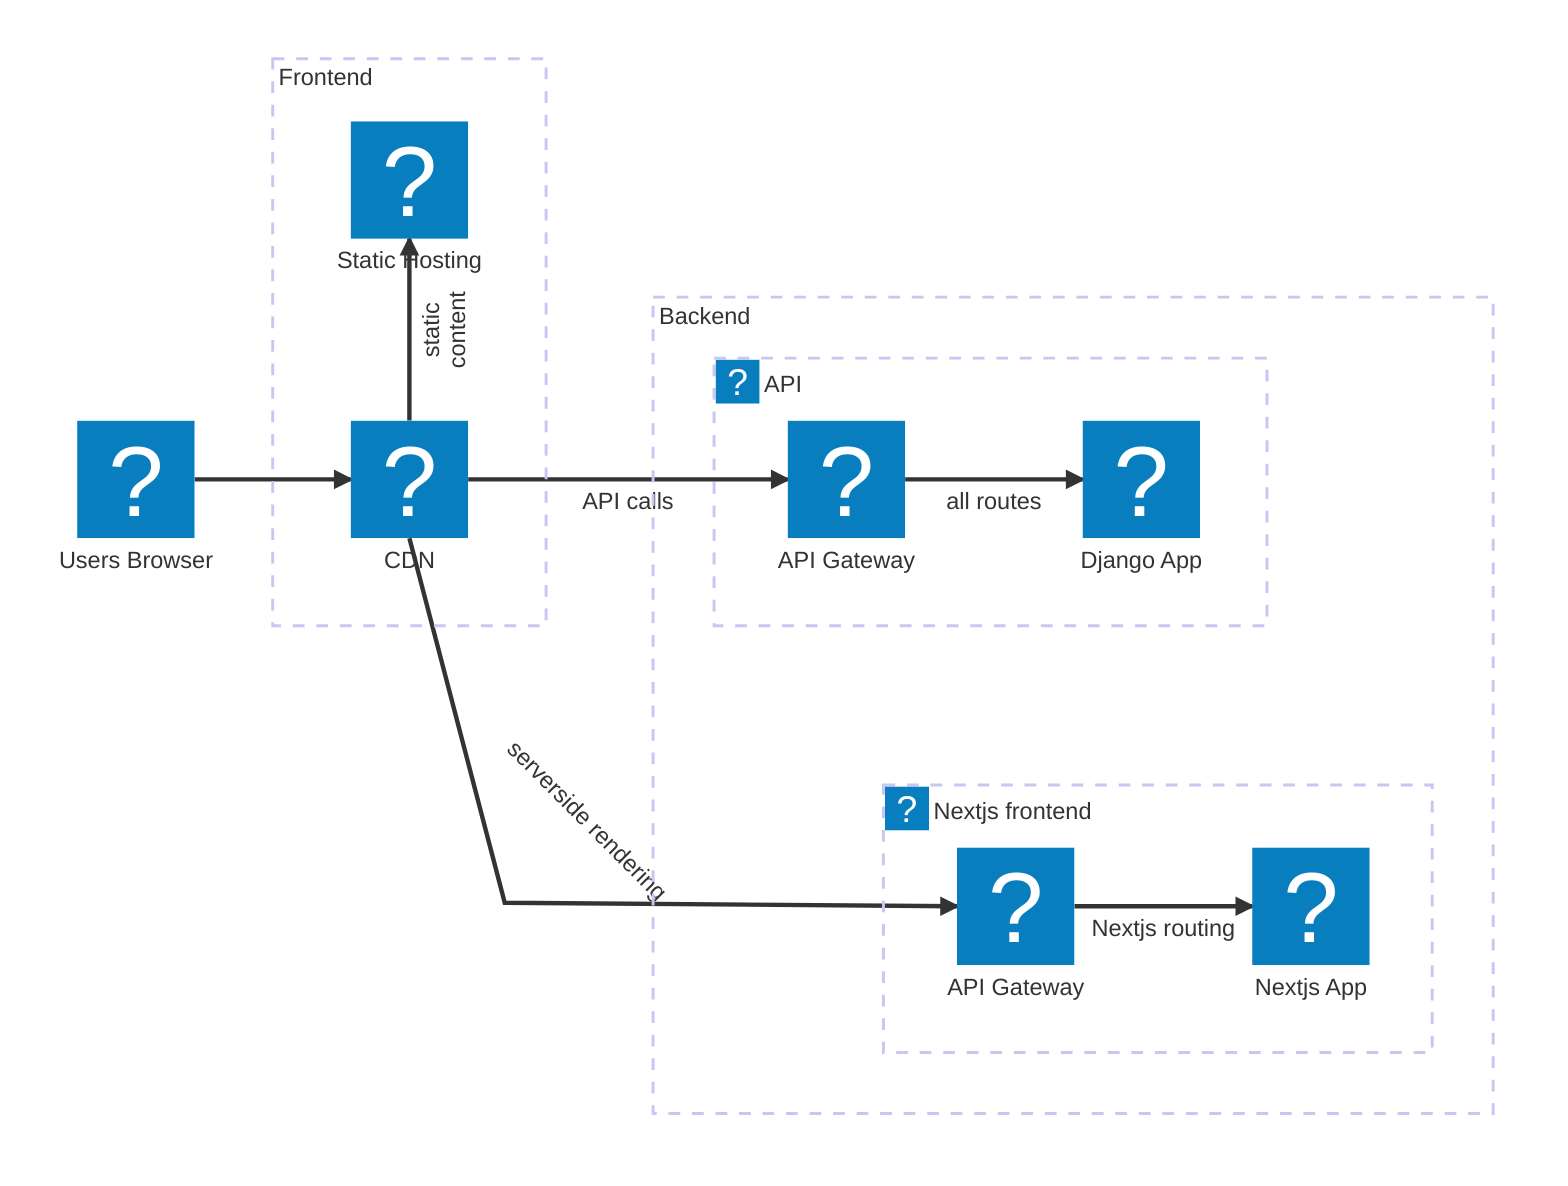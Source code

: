 architecture-beta
title Proposed Django Routing Pattern
    group frontend[Frontend]
    group backend[Backend]
    group api2(logos:aws-lambda)[API] in backend
    group api1(logos:aws-lambda)[Nextjs frontend] in backend

    service browser(aws:res-user)[Users Browser]
    service cloudfront(logos:aws-cloudfront)[CDN] in frontend
    service s3(logos:aws-s3)[Static Hosting] in frontend

    service apigw(logos:aws-api-gateway)[API Gateway] in api2
    service lambda1(logos:aws-lambda)[Django App] in api2

    service apigw2(logos:aws-api-gateway)[API Gateway] in api1
    service Nextjs(logos:aws-lambda)[Nextjs App] in api1

    browser:R --> L:cloudfront
    cloudfront:T -[static content]-> B:s3
    cloudfront:R -[API calls]-> L:apigw
    apigw:R -[all routes]-> L:lambda1

    cloudfront:B -[serverside rendering]-> L:apigw2
    apigw2:R -[Nextjs routing]-> L:Nextjs